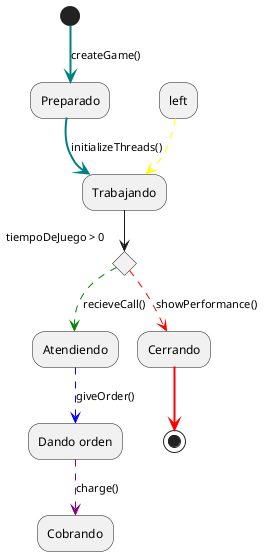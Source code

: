 @startuml EstadoEncargado
(*)-[#teal,bold]-> [createGame()] Preparado
-[#teal,bold]-> [initializeThreads()] Trabajando

If "tiempoDeJuego > 0" then
	-[#green,dashed]-> [recieveCall()] Atendiendo
	-[#blue,dashed]-> [giveOrder()] Dando orden
	-[#purple,dashed]-> [charge()] Cobrando
	left-[#yellow,dashed]-> Trabajando
else
-[#red,dashed]-> [showPerformance()] Cerrando
Endif
-[#red,bold]-> (*)
@enduml